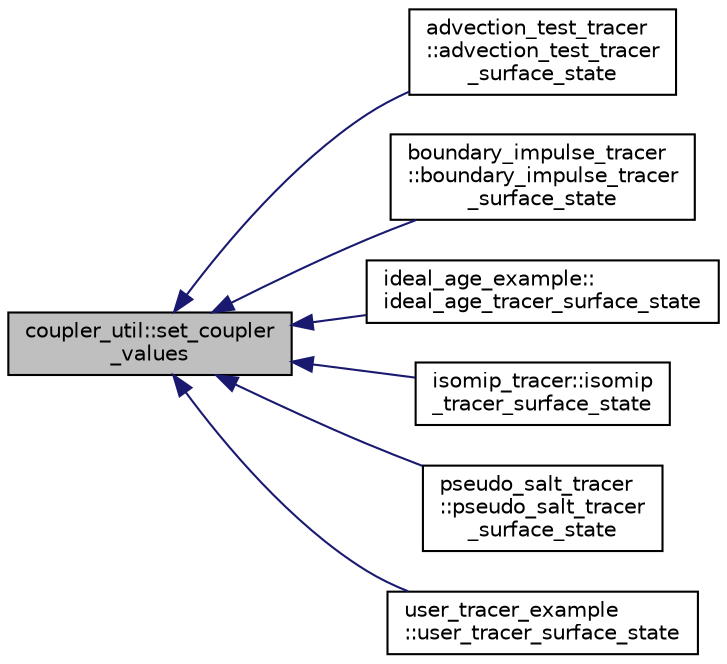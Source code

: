 digraph "coupler_util::set_coupler_values"
{
 // INTERACTIVE_SVG=YES
  edge [fontname="Helvetica",fontsize="10",labelfontname="Helvetica",labelfontsize="10"];
  node [fontname="Helvetica",fontsize="10",shape=record];
  rankdir="LR";
  Node11 [label="coupler_util::set_coupler\l_values",height=0.2,width=0.4,color="black", fillcolor="grey75", style="filled", fontcolor="black"];
  Node11 -> Node12 [dir="back",color="midnightblue",fontsize="10",style="solid",fontname="Helvetica"];
  Node12 [label="advection_test_tracer\l::advection_test_tracer\l_surface_state",height=0.2,width=0.4,color="black", fillcolor="white", style="filled",URL="$namespaceadvection__test__tracer.html#aa6c4f896548db1962d80657113320936"];
  Node11 -> Node13 [dir="back",color="midnightblue",fontsize="10",style="solid",fontname="Helvetica"];
  Node13 [label="boundary_impulse_tracer\l::boundary_impulse_tracer\l_surface_state",height=0.2,width=0.4,color="black", fillcolor="white", style="filled",URL="$namespaceboundary__impulse__tracer.html#a6b1beb292fc8a7eea23c379e41f23aa9",tooltip="Called if returned if coupler needs to know about tracer, currently unused. "];
  Node11 -> Node14 [dir="back",color="midnightblue",fontsize="10",style="solid",fontname="Helvetica"];
  Node14 [label="ideal_age_example::\lideal_age_tracer_surface_state",height=0.2,width=0.4,color="black", fillcolor="white", style="filled",URL="$namespaceideal__age__example.html#a0997b3f4529586661040b6783901f5ca"];
  Node11 -> Node15 [dir="back",color="midnightblue",fontsize="10",style="solid",fontname="Helvetica"];
  Node15 [label="isomip_tracer::isomip\l_tracer_surface_state",height=0.2,width=0.4,color="black", fillcolor="white", style="filled",URL="$namespaceisomip__tracer.html#aa12d89fc197a6cb1cce24309390699fd",tooltip="This particular tracer package does not report anything back to the coupler. "];
  Node11 -> Node16 [dir="back",color="midnightblue",fontsize="10",style="solid",fontname="Helvetica"];
  Node16 [label="pseudo_salt_tracer\l::pseudo_salt_tracer\l_surface_state",height=0.2,width=0.4,color="black", fillcolor="white", style="filled",URL="$namespacepseudo__salt__tracer.html#a9fd95abe493cb6f55b527f45e8531208"];
  Node11 -> Node17 [dir="back",color="midnightblue",fontsize="10",style="solid",fontname="Helvetica"];
  Node17 [label="user_tracer_example\l::user_tracer_surface_state",height=0.2,width=0.4,color="black", fillcolor="white", style="filled",URL="$namespaceuser__tracer__example.html#a74d52ac44781e8142dfa25fe60d06ae5"];
}
